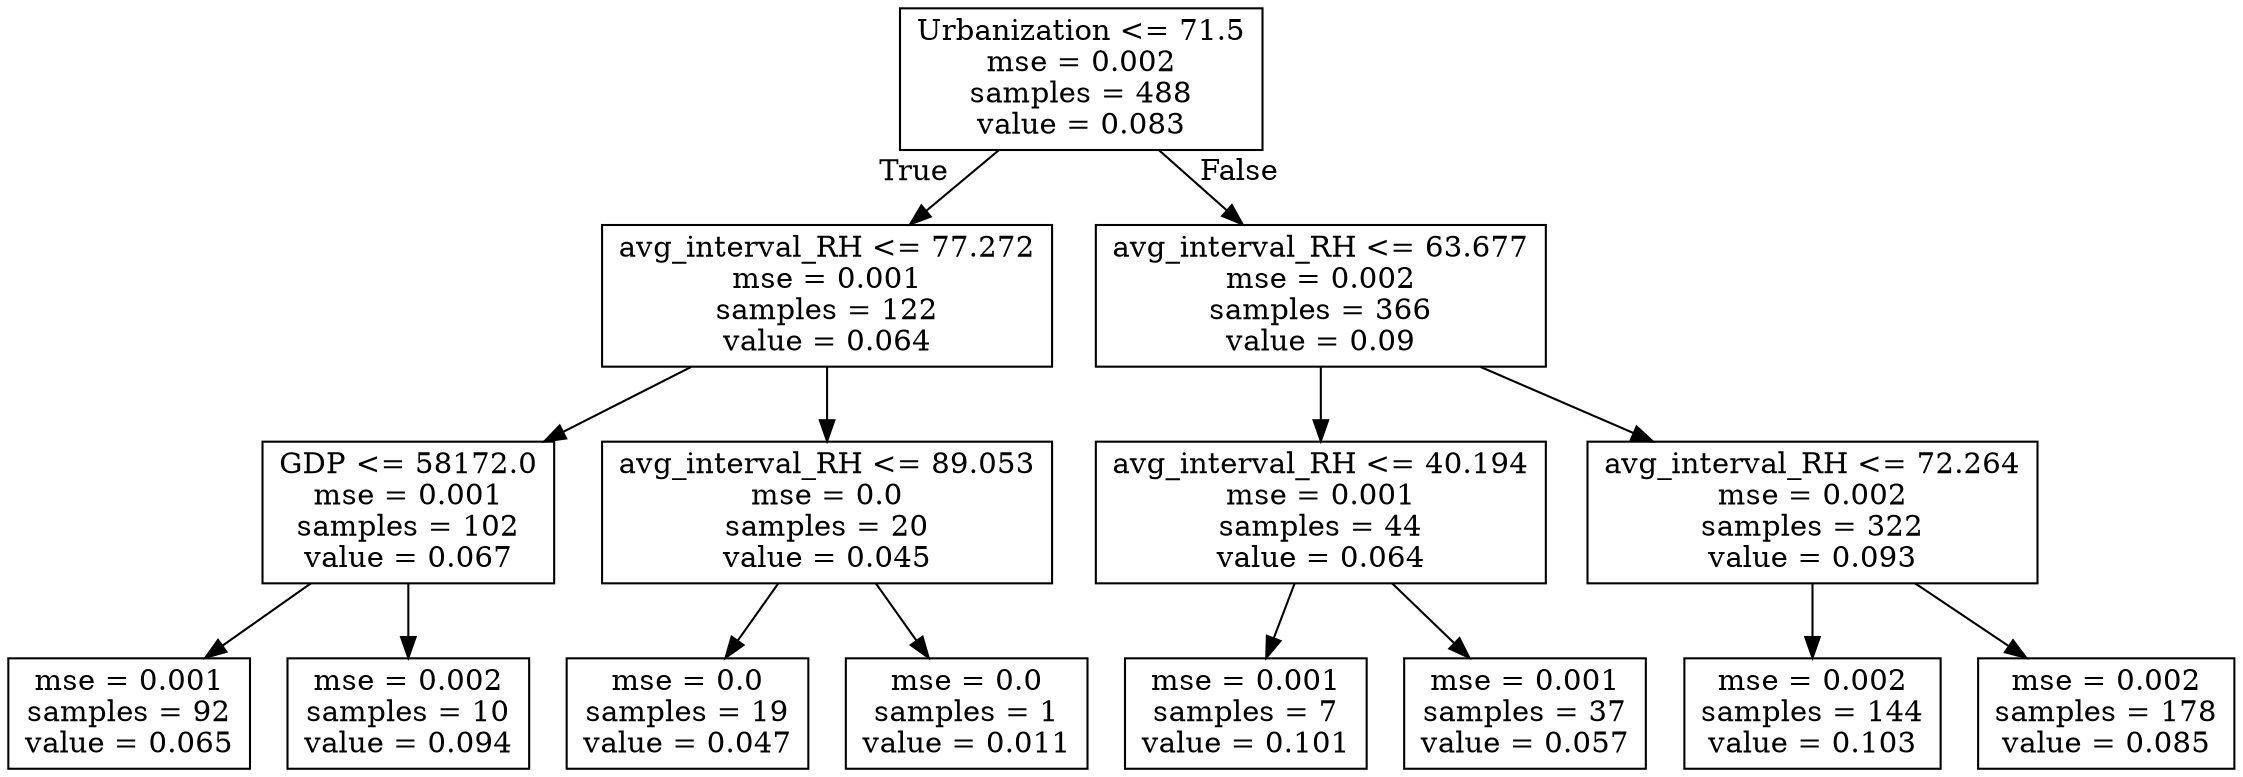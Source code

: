 digraph Tree {
node [shape=box] ;
0 [label="Urbanization <= 71.5\nmse = 0.002\nsamples = 488\nvalue = 0.083"] ;
1 [label="avg_interval_RH <= 77.272\nmse = 0.001\nsamples = 122\nvalue = 0.064"] ;
0 -> 1 [labeldistance=2.5, labelangle=45, headlabel="True"] ;
2 [label="GDP <= 58172.0\nmse = 0.001\nsamples = 102\nvalue = 0.067"] ;
1 -> 2 ;
3 [label="mse = 0.001\nsamples = 92\nvalue = 0.065"] ;
2 -> 3 ;
4 [label="mse = 0.002\nsamples = 10\nvalue = 0.094"] ;
2 -> 4 ;
5 [label="avg_interval_RH <= 89.053\nmse = 0.0\nsamples = 20\nvalue = 0.045"] ;
1 -> 5 ;
6 [label="mse = 0.0\nsamples = 19\nvalue = 0.047"] ;
5 -> 6 ;
7 [label="mse = 0.0\nsamples = 1\nvalue = 0.011"] ;
5 -> 7 ;
8 [label="avg_interval_RH <= 63.677\nmse = 0.002\nsamples = 366\nvalue = 0.09"] ;
0 -> 8 [labeldistance=2.5, labelangle=-45, headlabel="False"] ;
9 [label="avg_interval_RH <= 40.194\nmse = 0.001\nsamples = 44\nvalue = 0.064"] ;
8 -> 9 ;
10 [label="mse = 0.001\nsamples = 7\nvalue = 0.101"] ;
9 -> 10 ;
11 [label="mse = 0.001\nsamples = 37\nvalue = 0.057"] ;
9 -> 11 ;
12 [label="avg_interval_RH <= 72.264\nmse = 0.002\nsamples = 322\nvalue = 0.093"] ;
8 -> 12 ;
13 [label="mse = 0.002\nsamples = 144\nvalue = 0.103"] ;
12 -> 13 ;
14 [label="mse = 0.002\nsamples = 178\nvalue = 0.085"] ;
12 -> 14 ;
}